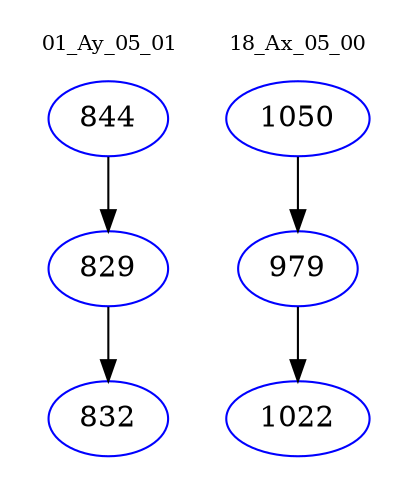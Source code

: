 digraph{
subgraph cluster_0 {
color = white
label = "01_Ay_05_01";
fontsize=10;
T0_844 [label="844", color="blue"]
T0_844 -> T0_829 [color="black"]
T0_829 [label="829", color="blue"]
T0_829 -> T0_832 [color="black"]
T0_832 [label="832", color="blue"]
}
subgraph cluster_1 {
color = white
label = "18_Ax_05_00";
fontsize=10;
T1_1050 [label="1050", color="blue"]
T1_1050 -> T1_979 [color="black"]
T1_979 [label="979", color="blue"]
T1_979 -> T1_1022 [color="black"]
T1_1022 [label="1022", color="blue"]
}
}
